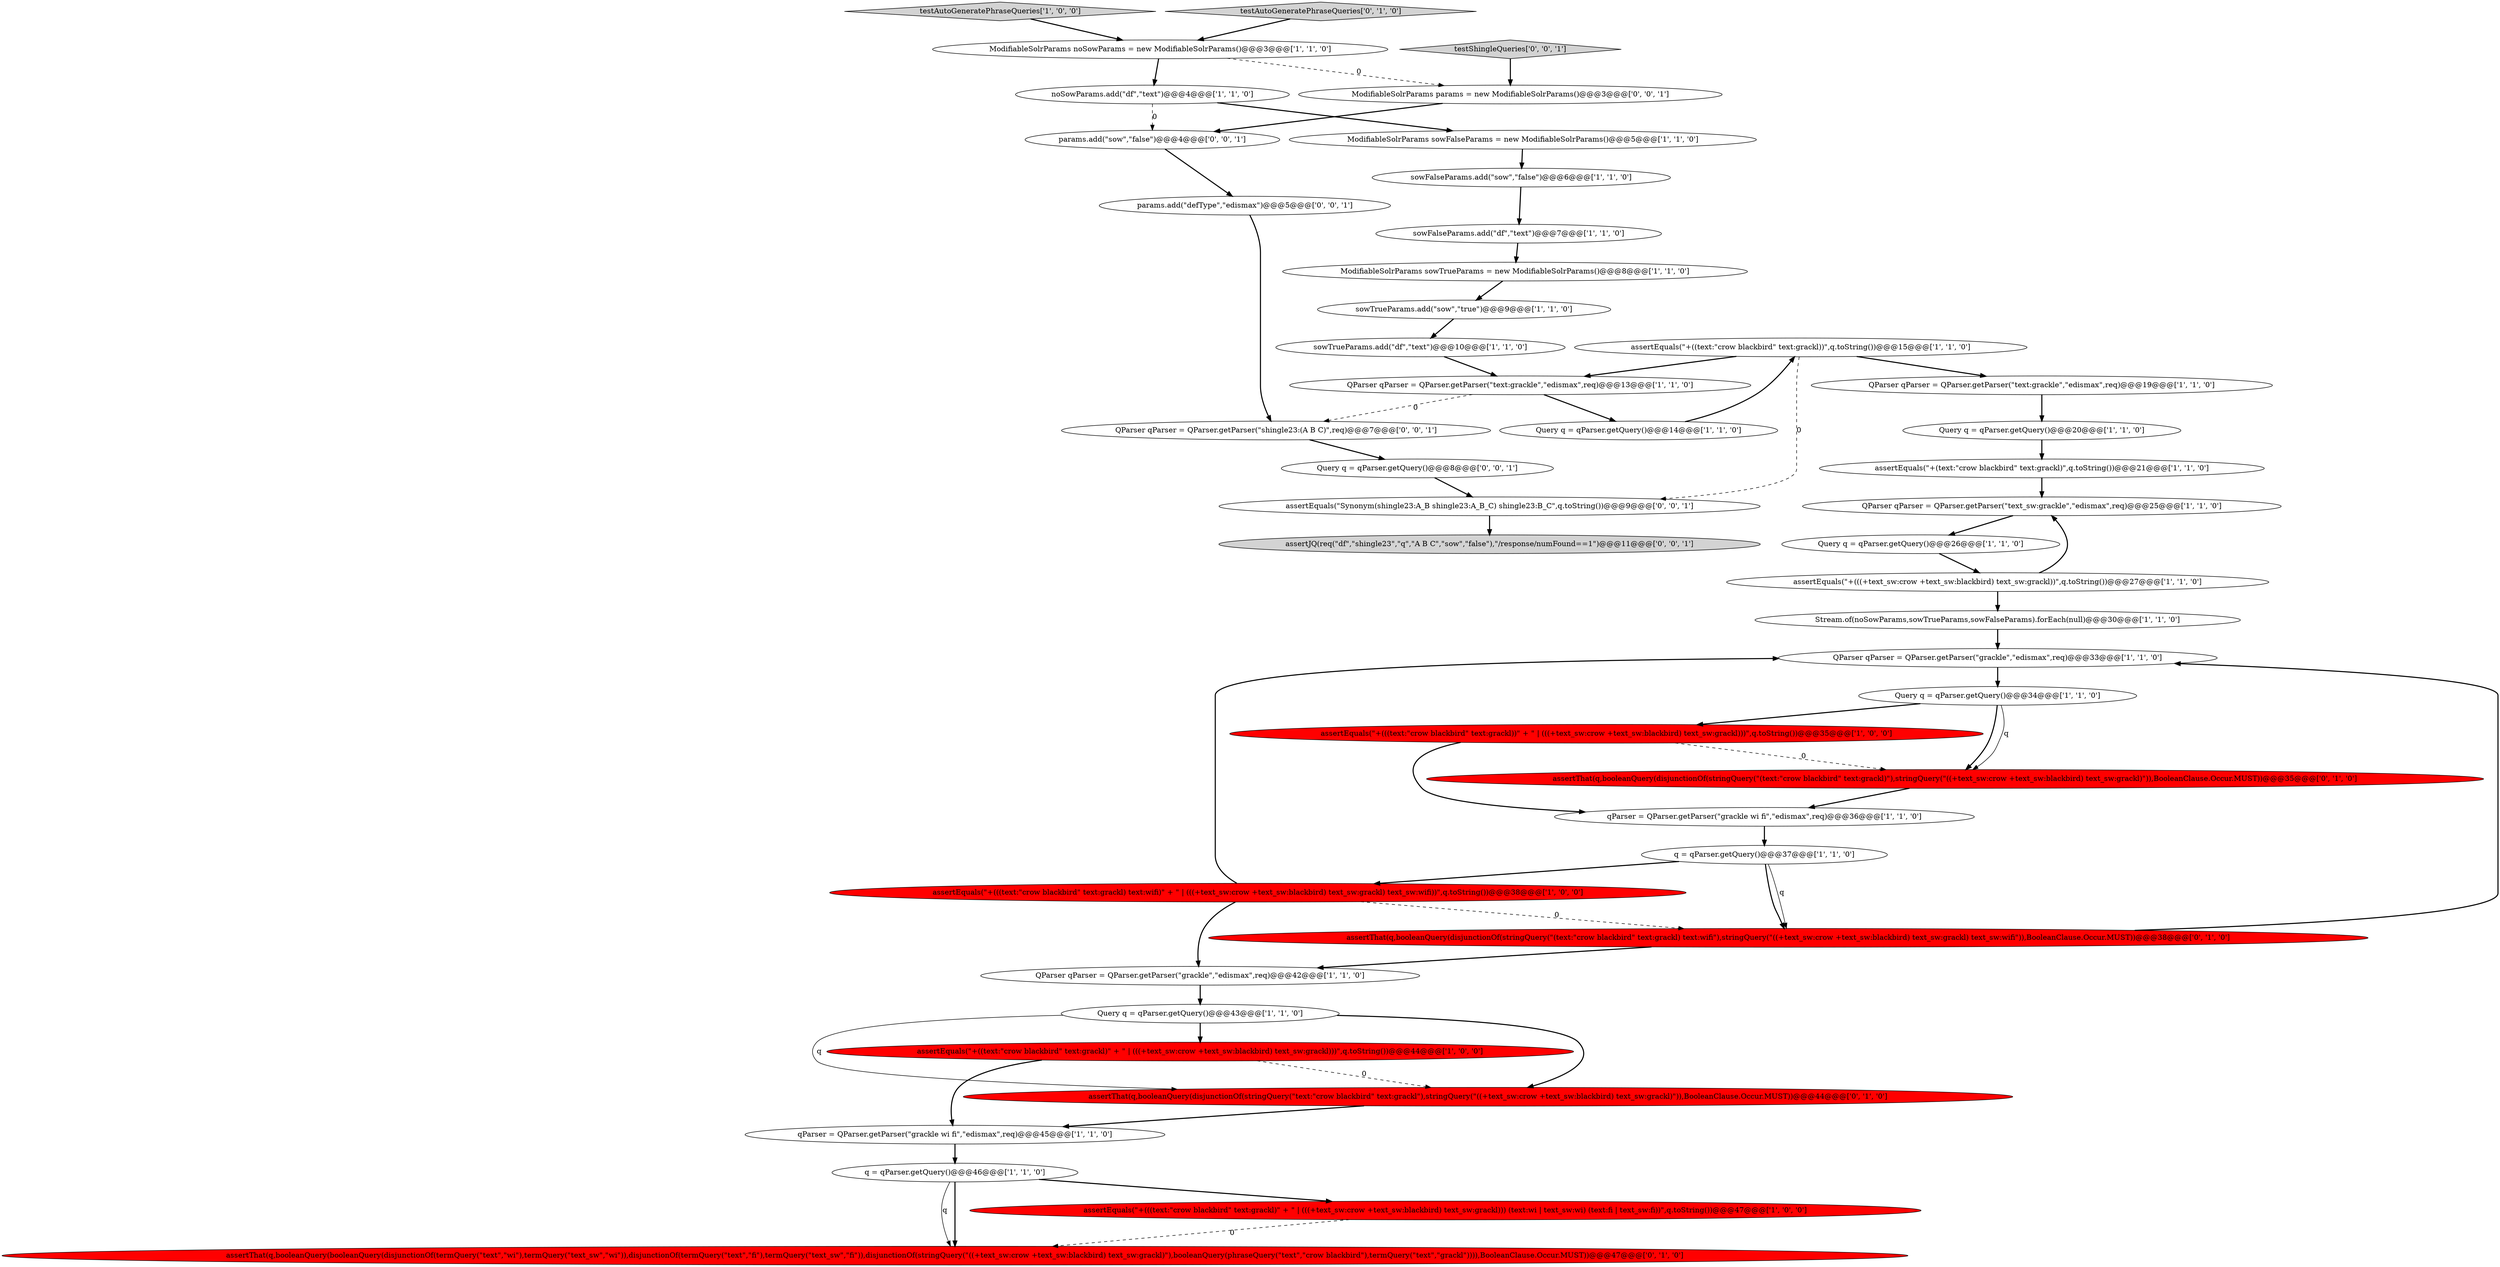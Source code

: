 digraph {
11 [style = filled, label = "QParser qParser = QParser.getParser(\"text:grackle\",\"edismax\",req)@@@19@@@['1', '1', '0']", fillcolor = white, shape = ellipse image = "AAA0AAABBB1BBB"];
17 [style = filled, label = "assertEquals(\"+(text:\"crow blackbird\" text:grackl)\",q.toString())@@@21@@@['1', '1', '0']", fillcolor = white, shape = ellipse image = "AAA0AAABBB1BBB"];
4 [style = filled, label = "assertEquals(\"+(((text:\"crow blackbird\" text:grackl) text:wifi)\" + \" | (((+text_sw:crow +text_sw:blackbird) text_sw:grackl) text_sw:wifi))\",q.toString())@@@38@@@['1', '0', '0']", fillcolor = red, shape = ellipse image = "AAA1AAABBB1BBB"];
28 [style = filled, label = "q = qParser.getQuery()@@@46@@@['1', '1', '0']", fillcolor = white, shape = ellipse image = "AAA0AAABBB1BBB"];
18 [style = filled, label = "assertEquals(\"+(((text:\"crow blackbird\" text:grackl)\" + \" | (((+text_sw:crow +text_sw:blackbird) text_sw:grackl))) (text:wi | text_sw:wi) (text:fi | text_sw:fi))\",q.toString())@@@47@@@['1', '0', '0']", fillcolor = red, shape = ellipse image = "AAA1AAABBB1BBB"];
30 [style = filled, label = "qParser = QParser.getParser(\"grackle wi fi\",\"edismax\",req)@@@36@@@['1', '1', '0']", fillcolor = white, shape = ellipse image = "AAA0AAABBB1BBB"];
33 [style = filled, label = "assertThat(q,booleanQuery(booleanQuery(disjunctionOf(termQuery(\"text\",\"wi\"),termQuery(\"text_sw\",\"wi\")),disjunctionOf(termQuery(\"text\",\"fi\"),termQuery(\"text_sw\",\"fi\")),disjunctionOf(stringQuery(\"((+text_sw:crow +text_sw:blackbird) text_sw:grackl)\"),booleanQuery(phraseQuery(\"text\",\"crow blackbird\"),termQuery(\"text\",\"grackl\")))),BooleanClause.Occur.MUST))@@@47@@@['0', '1', '0']", fillcolor = red, shape = ellipse image = "AAA1AAABBB2BBB"];
34 [style = filled, label = "assertThat(q,booleanQuery(disjunctionOf(stringQuery(\"(text:\"crow blackbird\" text:grackl) text:wifi\"),stringQuery(\"((+text_sw:crow +text_sw:blackbird) text_sw:grackl) text_sw:wifi\")),BooleanClause.Occur.MUST))@@@38@@@['0', '1', '0']", fillcolor = red, shape = ellipse image = "AAA1AAABBB2BBB"];
37 [style = filled, label = "QParser qParser = QParser.getParser(\"shingle23:(A B C)\",req)@@@7@@@['0', '0', '1']", fillcolor = white, shape = ellipse image = "AAA0AAABBB3BBB"];
20 [style = filled, label = "QParser qParser = QParser.getParser(\"text:grackle\",\"edismax\",req)@@@13@@@['1', '1', '0']", fillcolor = white, shape = ellipse image = "AAA0AAABBB1BBB"];
12 [style = filled, label = "ModifiableSolrParams sowTrueParams = new ModifiableSolrParams()@@@8@@@['1', '1', '0']", fillcolor = white, shape = ellipse image = "AAA0AAABBB1BBB"];
27 [style = filled, label = "assertEquals(\"+((text:\"crow blackbird\" text:grackl)\" + \" | (((+text_sw:crow +text_sw:blackbird) text_sw:grackl)))\",q.toString())@@@44@@@['1', '0', '0']", fillcolor = red, shape = ellipse image = "AAA1AAABBB1BBB"];
42 [style = filled, label = "ModifiableSolrParams params = new ModifiableSolrParams()@@@3@@@['0', '0', '1']", fillcolor = white, shape = ellipse image = "AAA0AAABBB3BBB"];
7 [style = filled, label = "ModifiableSolrParams noSowParams = new ModifiableSolrParams()@@@3@@@['1', '1', '0']", fillcolor = white, shape = ellipse image = "AAA0AAABBB1BBB"];
31 [style = filled, label = "assertThat(q,booleanQuery(disjunctionOf(stringQuery(\"(text:\"crow blackbird\" text:grackl)\"),stringQuery(\"((+text_sw:crow +text_sw:blackbird) text_sw:grackl)\")),BooleanClause.Occur.MUST))@@@35@@@['0', '1', '0']", fillcolor = red, shape = ellipse image = "AAA1AAABBB2BBB"];
25 [style = filled, label = "sowTrueParams.add(\"sow\",\"true\")@@@9@@@['1', '1', '0']", fillcolor = white, shape = ellipse image = "AAA0AAABBB1BBB"];
36 [style = filled, label = "params.add(\"defType\",\"edismax\")@@@5@@@['0', '0', '1']", fillcolor = white, shape = ellipse image = "AAA0AAABBB3BBB"];
2 [style = filled, label = "sowFalseParams.add(\"sow\",\"false\")@@@6@@@['1', '1', '0']", fillcolor = white, shape = ellipse image = "AAA0AAABBB1BBB"];
15 [style = filled, label = "Query q = qParser.getQuery()@@@14@@@['1', '1', '0']", fillcolor = white, shape = ellipse image = "AAA0AAABBB1BBB"];
40 [style = filled, label = "assertJQ(req(\"df\",\"shingle23\",\"q\",\"A B C\",\"sow\",\"false\"),\"/response/numFound==1\")@@@11@@@['0', '0', '1']", fillcolor = lightgray, shape = ellipse image = "AAA0AAABBB3BBB"];
16 [style = filled, label = "Query q = qParser.getQuery()@@@43@@@['1', '1', '0']", fillcolor = white, shape = ellipse image = "AAA0AAABBB1BBB"];
24 [style = filled, label = "testAutoGeneratePhraseQueries['1', '0', '0']", fillcolor = lightgray, shape = diamond image = "AAA0AAABBB1BBB"];
26 [style = filled, label = "QParser qParser = QParser.getParser(\"grackle\",\"edismax\",req)@@@42@@@['1', '1', '0']", fillcolor = white, shape = ellipse image = "AAA0AAABBB1BBB"];
10 [style = filled, label = "assertEquals(\"+(((+text_sw:crow +text_sw:blackbird) text_sw:grackl))\",q.toString())@@@27@@@['1', '1', '0']", fillcolor = white, shape = ellipse image = "AAA0AAABBB1BBB"];
29 [style = filled, label = "sowFalseParams.add(\"df\",\"text\")@@@7@@@['1', '1', '0']", fillcolor = white, shape = ellipse image = "AAA0AAABBB1BBB"];
19 [style = filled, label = "Query q = qParser.getQuery()@@@34@@@['1', '1', '0']", fillcolor = white, shape = ellipse image = "AAA0AAABBB1BBB"];
21 [style = filled, label = "sowTrueParams.add(\"df\",\"text\")@@@10@@@['1', '1', '0']", fillcolor = white, shape = ellipse image = "AAA0AAABBB1BBB"];
3 [style = filled, label = "Query q = qParser.getQuery()@@@20@@@['1', '1', '0']", fillcolor = white, shape = ellipse image = "AAA0AAABBB1BBB"];
43 [style = filled, label = "testShingleQueries['0', '0', '1']", fillcolor = lightgray, shape = diamond image = "AAA0AAABBB3BBB"];
14 [style = filled, label = "QParser qParser = QParser.getParser(\"grackle\",\"edismax\",req)@@@33@@@['1', '1', '0']", fillcolor = white, shape = ellipse image = "AAA0AAABBB1BBB"];
35 [style = filled, label = "assertThat(q,booleanQuery(disjunctionOf(stringQuery(\"text:\"crow blackbird\" text:grackl\"),stringQuery(\"((+text_sw:crow +text_sw:blackbird) text_sw:grackl)\")),BooleanClause.Occur.MUST))@@@44@@@['0', '1', '0']", fillcolor = red, shape = ellipse image = "AAA1AAABBB2BBB"];
39 [style = filled, label = "assertEquals(\"Synonym(shingle23:A_B shingle23:A_B_C) shingle23:B_C\",q.toString())@@@9@@@['0', '0', '1']", fillcolor = white, shape = ellipse image = "AAA0AAABBB3BBB"];
22 [style = filled, label = "noSowParams.add(\"df\",\"text\")@@@4@@@['1', '1', '0']", fillcolor = white, shape = ellipse image = "AAA0AAABBB1BBB"];
32 [style = filled, label = "testAutoGeneratePhraseQueries['0', '1', '0']", fillcolor = lightgray, shape = diamond image = "AAA0AAABBB2BBB"];
0 [style = filled, label = "ModifiableSolrParams sowFalseParams = new ModifiableSolrParams()@@@5@@@['1', '1', '0']", fillcolor = white, shape = ellipse image = "AAA0AAABBB1BBB"];
8 [style = filled, label = "QParser qParser = QParser.getParser(\"text_sw:grackle\",\"edismax\",req)@@@25@@@['1', '1', '0']", fillcolor = white, shape = ellipse image = "AAA0AAABBB1BBB"];
9 [style = filled, label = "assertEquals(\"+(((text:\"crow blackbird\" text:grackl))\" + \" | (((+text_sw:crow +text_sw:blackbird) text_sw:grackl)))\",q.toString())@@@35@@@['1', '0', '0']", fillcolor = red, shape = ellipse image = "AAA1AAABBB1BBB"];
1 [style = filled, label = "q = qParser.getQuery()@@@37@@@['1', '1', '0']", fillcolor = white, shape = ellipse image = "AAA0AAABBB1BBB"];
13 [style = filled, label = "assertEquals(\"+((text:\"crow blackbird\" text:grackl))\",q.toString())@@@15@@@['1', '1', '0']", fillcolor = white, shape = ellipse image = "AAA0AAABBB1BBB"];
23 [style = filled, label = "Query q = qParser.getQuery()@@@26@@@['1', '1', '0']", fillcolor = white, shape = ellipse image = "AAA0AAABBB1BBB"];
38 [style = filled, label = "params.add(\"sow\",\"false\")@@@4@@@['0', '0', '1']", fillcolor = white, shape = ellipse image = "AAA0AAABBB3BBB"];
41 [style = filled, label = "Query q = qParser.getQuery()@@@8@@@['0', '0', '1']", fillcolor = white, shape = ellipse image = "AAA0AAABBB3BBB"];
5 [style = filled, label = "qParser = QParser.getParser(\"grackle wi fi\",\"edismax\",req)@@@45@@@['1', '1', '0']", fillcolor = white, shape = ellipse image = "AAA0AAABBB1BBB"];
6 [style = filled, label = "Stream.of(noSowParams,sowTrueParams,sowFalseParams).forEach(null)@@@30@@@['1', '1', '0']", fillcolor = white, shape = ellipse image = "AAA0AAABBB1BBB"];
1->34 [style = solid, label="q"];
17->8 [style = bold, label=""];
1->4 [style = bold, label=""];
4->14 [style = bold, label=""];
15->13 [style = bold, label=""];
28->18 [style = bold, label=""];
30->1 [style = bold, label=""];
8->23 [style = bold, label=""];
16->27 [style = bold, label=""];
19->31 [style = bold, label=""];
28->33 [style = solid, label="q"];
37->41 [style = bold, label=""];
0->2 [style = bold, label=""];
43->42 [style = bold, label=""];
4->26 [style = bold, label=""];
14->19 [style = bold, label=""];
38->36 [style = bold, label=""];
9->30 [style = bold, label=""];
32->7 [style = bold, label=""];
5->28 [style = bold, label=""];
20->37 [style = dashed, label="0"];
13->11 [style = bold, label=""];
10->6 [style = bold, label=""];
7->42 [style = dashed, label="0"];
6->14 [style = bold, label=""];
35->5 [style = bold, label=""];
13->39 [style = dashed, label="0"];
26->16 [style = bold, label=""];
7->22 [style = bold, label=""];
29->12 [style = bold, label=""];
1->34 [style = bold, label=""];
21->20 [style = bold, label=""];
22->0 [style = bold, label=""];
28->33 [style = bold, label=""];
10->8 [style = bold, label=""];
16->35 [style = solid, label="q"];
19->9 [style = bold, label=""];
11->3 [style = bold, label=""];
34->26 [style = bold, label=""];
9->31 [style = dashed, label="0"];
18->33 [style = dashed, label="0"];
12->25 [style = bold, label=""];
39->40 [style = bold, label=""];
4->34 [style = dashed, label="0"];
31->30 [style = bold, label=""];
22->38 [style = dashed, label="0"];
23->10 [style = bold, label=""];
3->17 [style = bold, label=""];
34->14 [style = bold, label=""];
36->37 [style = bold, label=""];
27->5 [style = bold, label=""];
16->35 [style = bold, label=""];
41->39 [style = bold, label=""];
2->29 [style = bold, label=""];
24->7 [style = bold, label=""];
20->15 [style = bold, label=""];
42->38 [style = bold, label=""];
19->31 [style = solid, label="q"];
27->35 [style = dashed, label="0"];
25->21 [style = bold, label=""];
13->20 [style = bold, label=""];
}
